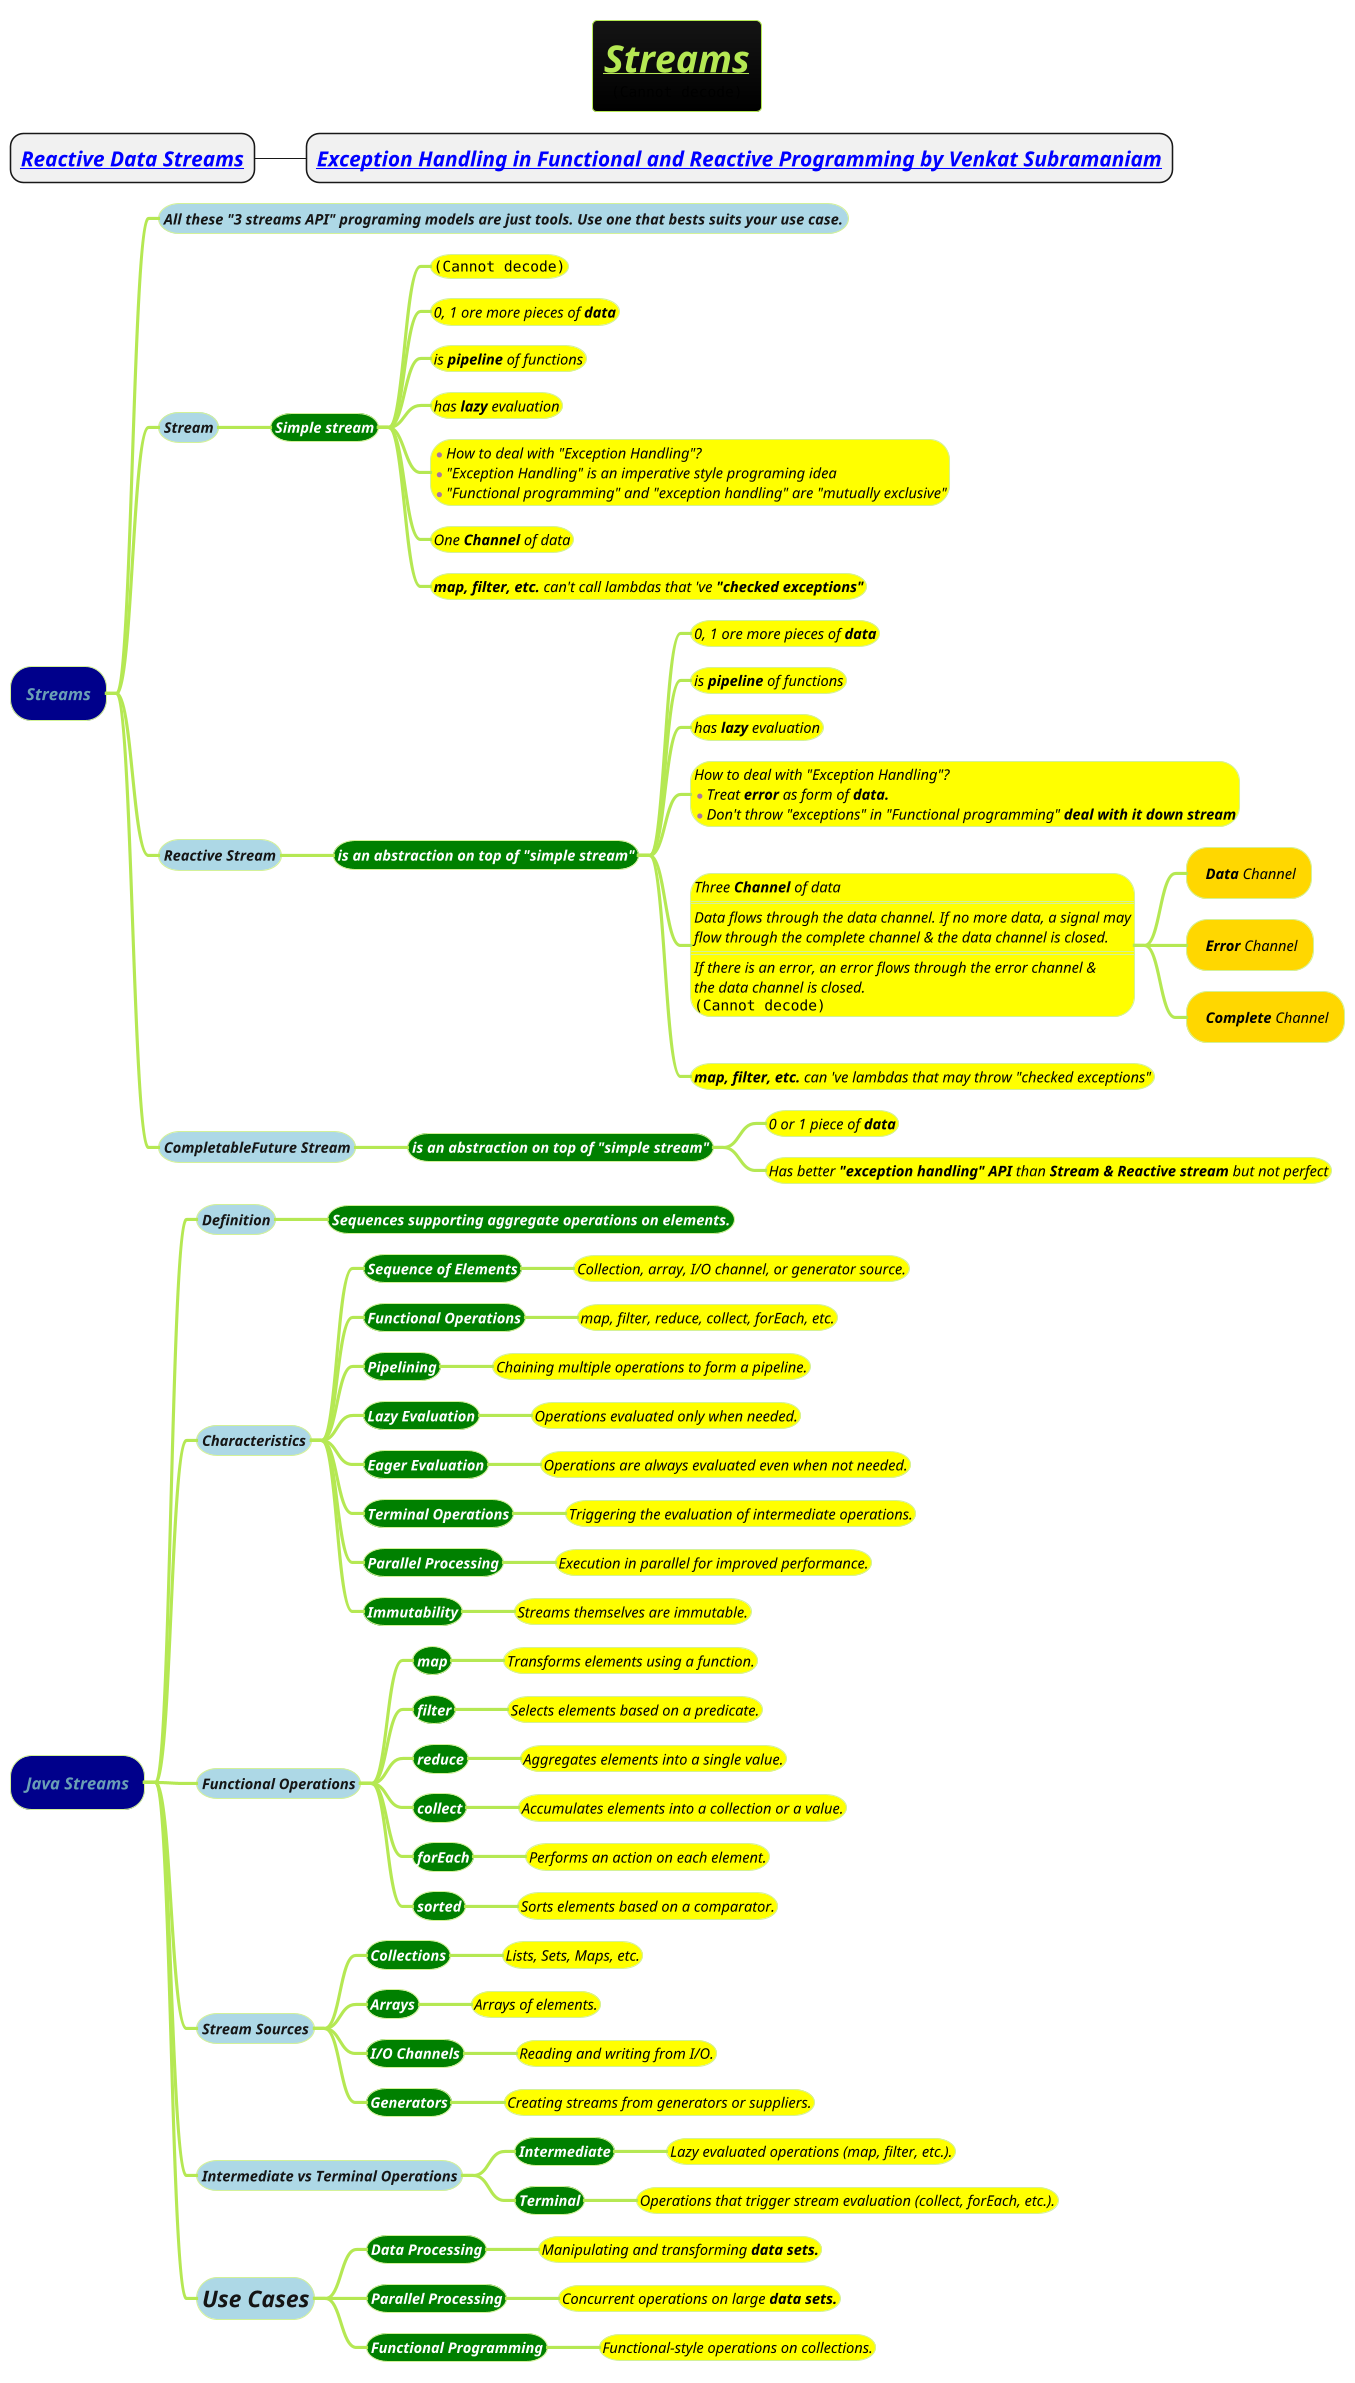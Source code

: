 @startmindmap
title =<i><b><u>Streams\n<img:images/img_30.png>

* ==<i><b>[[docs/3-programming-languages/functional-programming/Reactive-Data-Stream.puml Reactive Data Streams]]
** ==<i><b>[[https://www.youtube.com/watch?v=S5tLVsvbHBg&t=5622s&ab_channel=Devoxx Exception Handling in Functional and Reactive Programming by Venkat Subramaniam]]
!theme hacker
*[#darkblue] <i>Streams
**[#lightblue] <i><color #blac><size:14>All these "3 streams API" programing models are just tools. Use one that bests suits your use case.
**[#lightblue] <i><color #blac><size:14>Stream
***[#green] <b><i><color #white><size:14>Simple stream
****[#yellow] <i><color #black><size:14><img:images/img_29.png>
****[#yellow] <i><color #black><size:14>0, 1 ore more pieces of <b>data
****[#yellow] <i><color #black><size:14>is <b>pipeline</b> of functions
****[#yellow] <i><color #black><size:14>has <b>lazy</b> evaluation
****[#yellow] *<i><color #black><size:14>How to deal with "Exception Handling"?\n*<i><color #black><size:14>"Exception Handling" is an imperative style programing idea \n*<i><color #black><size:14>"Functional programming" and "exception handling" are "mutually exclusive"
****[#yellow] <i><color #black><size:14>One <b>Channel</b> of data
****[#yellow] <i><color #black><size:14><b>map, filter, etc.</b> can't call lambdas that 've <b>"checked exceptions"
**[#lightblue] <i><color #blac><size:14>Reactive Stream
***[#green] <b><i><color #white><size:14>is an abstraction on top of "simple stream"
****[#yellow] <i><color #black><size:14>0, 1 ore more pieces of <b>data
****[#yellow] <i><color #black><size:14>is <b>pipeline</b> of functions
****[#yellow] <i><color #black><size:14>has <b>lazy</b> evaluation
****[#yellow] <i><color #black><size:14>How to deal with "Exception Handling"?\n*<i><color #black><size:14>Treat <b>error</b> as form of <b>data.\n*<i><color #black><size:14>Don't throw "exceptions" in "Functional programming" <b>deal with it down stream
****[#yellow]:<i><color #black><size:14>Three <b>Channel</b> of data
====
<i><color #black><size:14>Data flows through the data channel. If no more data, a signal may
<i><color #black><size:14>flow through the complete channel & the data channel is closed.
====
<i><color #black><size:14>If there is an error, an error flows through the error channel &
<i><color #black><size:14>the data channel is closed.
<img:images/img_24.png>;

*****[#gold] <i><color #black><size:14> <b>Data</b> Channel
*****[#gold] <i><color #black><size:14> <b>Error</b> Channel
*****[#gold] <i><color #black><size:14> <b>Complete</b> Channel
****[#yellow] <i><color #black><size:14><b>map, filter, etc.</b> can 've lambdas that may throw "checked exceptions"
**[#lightblue] <i><color #blac><size:14>CompletableFuture Stream
***[#green] <b><i><color #white><size:14>is an abstraction on top of "simple stream"
****[#yellow] <i><color #black><size:14>0 or 1 piece of <b>data
****[#yellow] <i><color #black><size:14>Has better **"exception handling" API** than **Stream & Reactive stream** but not perfect

*[#darkblue] <i>Java Streams
**[#lightblue] <i><color #blac><size:14>Definition
***[#green] <b><i><color #white><size:14>Sequences supporting aggregate operations on elements.
**[#lightblue] <i><color #blac><size:14>Characteristics
***[#green] <b><i><color #white><size:14>Sequence of Elements
****[#yellow] <i><color #black><size:14>Collection, array, I/O channel, or generator source.
***[#green] <b><i><color #white><size:14>Functional Operations
****[#yellow] <i><color #black><size:14>map, filter, reduce, collect, forEach, etc.
***[#green] <b><i><color #white><size:14>Pipelining
****[#yellow] <i><color #black><size:14>Chaining multiple operations to form a pipeline.
***[#green] <b><i><color #white><size:14>Lazy Evaluation
****[#yellow] <i><color #black><size:14>Operations evaluated only when needed.
***[#green] <b><i><color #white><size:14>Eager Evaluation
****[#yellow] <i><color #black><size:14>Operations are always evaluated even when not needed.
***[#green] <b><i><color #white><size:14>Terminal Operations
****[#yellow] <i><color #black><size:14>Triggering the evaluation of intermediate operations.
***[#green] <b><i><color #white><size:14>Parallel Processing
****[#yellow] <i><color #black><size:14>Execution in parallel for improved performance.
***[#green] <b><i><color #white><size:14>Immutability
****[#yellow] <i><color #black><size:14>Streams themselves are immutable.
**[#lightblue] <i><color #blac><size:14>Functional Operations
***[#green] <b><i><color #white><size:14>map
****[#yellow] <i><color #black><size:14>Transforms elements using a function.
***[#green] <b><i><color #white><size:14>filter
****[#yellow] <i><color #black><size:14>Selects elements based on a predicate.
***[#green] <b><i><color #white><size:14>reduce
****[#yellow] <i><color #black><size:14>Aggregates elements into a single value.
***[#green] <b><i><color #white><size:14>collect
****[#yellow] <i><color #black><size:14>Accumulates elements into a collection or a value.
***[#green] <b><i><color #white><size:14>forEach
****[#yellow] <i><color #black><size:14>Performs an action on each element.
***[#green] <b><i><color #white><size:14>sorted
****[#yellow] <i><color #black><size:14>Sorts elements based on a comparator.
**[#lightblue] <i><color #blac><size:14>Stream Sources
***[#green] <b><i><color #white><size:14>Collections
****[#yellow] <i><color #black><size:14>Lists, Sets, Maps, etc.
***[#green] <b><i><color #white><size:14>Arrays
****[#yellow] <i><color #black><size:14>Arrays of elements.
***[#green] <b><i><color #white><size:14>I/O Channels
****[#yellow] <i><color #black><size:14>Reading and writing from I/O.
***[#green] <b><i><color #white><size:14>Generators
****[#yellow] <i><color #black><size:14>Creating streams from generators or suppliers.
**[#lightblue] <i><color #blac><size:14>Intermediate vs Terminal Operations
***[#green] <b><i><color #white><size:14>Intermediate
****[#yellow] <i><color #black><size:14>Lazy evaluated operations (map, filter, etc.).
***[#green] <b><i><color #white><size:14>Terminal
****[#yellow] <i><color #black><size:14>Operations that trigger stream evaluation (collect, forEach, etc.).
**[#lightblue] <i><color #blac><size:22>Use Cases
***[#green] <b><i><color #white><size:14>Data Processing
****[#yellow] <i><color #black><size:14>Manipulating and transforming <b>data sets.
***[#green] <b><i><color #white><size:14>Parallel Processing
****[#yellow] <i><color #black><size:14>Concurrent operations on large <b>data sets.
***[#green] <b><i><color #white><size:14>Functional Programming
****[#yellow] <i><color #black><size:14>Functional-style operations on collections.
@endmindmap

